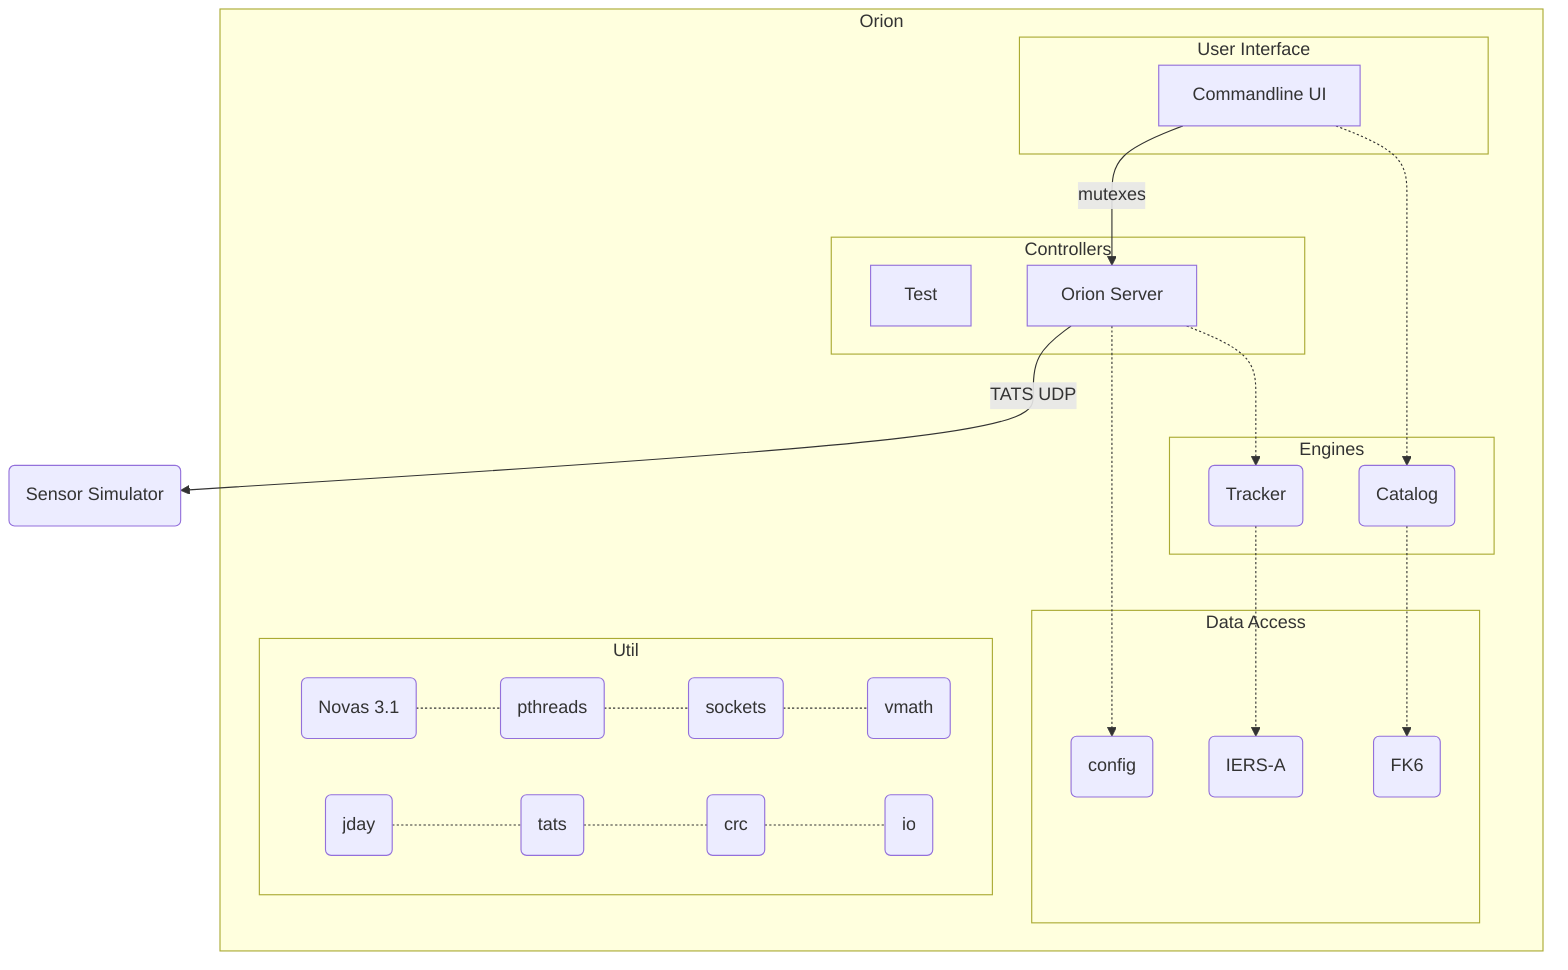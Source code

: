 graph TB
simulator(Sensor Simulator)
subgraph Orion

subgraph User Interface
ui[Commandline UI]
end

subgraph Controllers
test[Test]
orion[Orion Server]
end

subgraph Engines
catalog(Catalog)
tracker(Tracker)
end

subgraph Data Access
config(config)
fk6(FK6)
iers(IERS-A)
end

subgraph Util
novas(Novas 3.1)
sockets(sockets)
pthreads(pthreads)
vmath(vmath)
jday(jday)
tats(tats)
crc(crc)
io(io)
end
end

ui-- mutexes -->orion
ui-.->catalog

orion-- TATS UDP -->simulator
orion-.->config
orion-.->tracker

tracker-.->iers
catalog-.->fk6

novas-.-pthreads
pthreads-.-sockets
sockets-.-vmath

jday-.-tats
tats-.-crc
crc-.-io